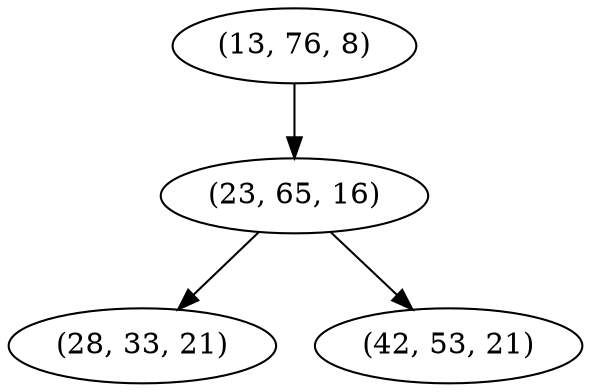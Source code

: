 digraph tree {
    "(13, 76, 8)";
    "(23, 65, 16)";
    "(28, 33, 21)";
    "(42, 53, 21)";
    "(13, 76, 8)" -> "(23, 65, 16)";
    "(23, 65, 16)" -> "(28, 33, 21)";
    "(23, 65, 16)" -> "(42, 53, 21)";
}
